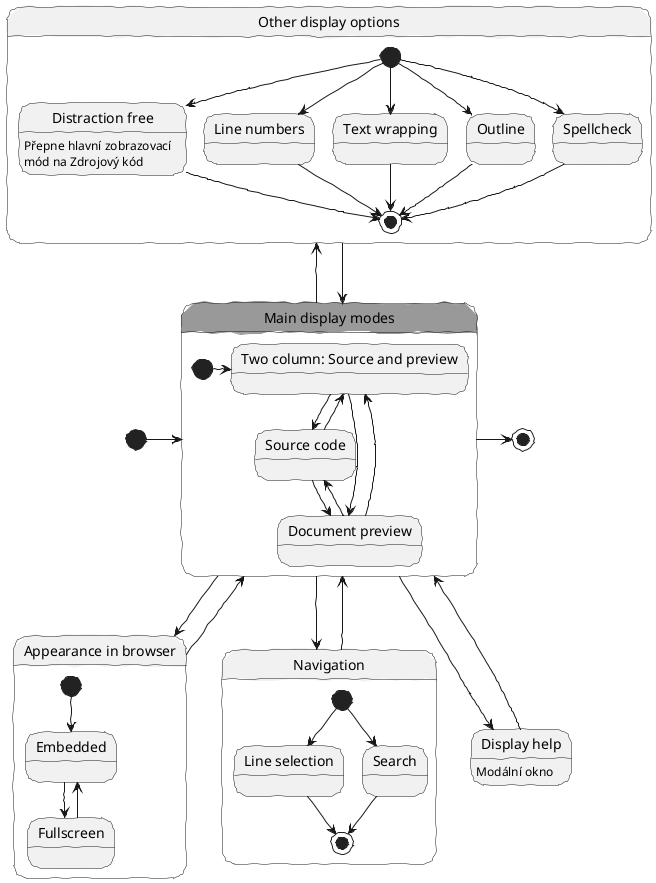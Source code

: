 @startuml
skinparam handwritten true
skinparam monochrome true
skinparam state {
  BackgroundColor<<Main>> #999
}
[*] -right-> views
views -right-> [*]

state "Main display modes" as views <<Main>> {
  state "Source code" as source
  state "Document preview" as preview
  state "Two column: Source and preview" as twocol
  [*] -right-> twocol
  source --> preview
  preview --> source
  source --> twocol
  twocol --> source
  twocol --> preview
  preview --> twocol
}

state "Appearance in browser" as embed {
  [*] --> embedded
  state "Embedded" as embedded
  state "Fullscreen" as fullscreen
  embedded --> fullscreen
  fullscreen --> embedded
}

state "Other display options" as options {
  state "Distraction free" as distractionFree
  distractionFree: Přepne hlavní zobrazovací\nmód na Zdrojový kód
  state "Line numbers" as ln
  state "Text wrapping" as wrap
  state "Outline" as outline
  state "Spellcheck" as spellcheck
  distractionFree --> [*]
  ln --> [*]
  wrap --> [*]
  outline --> [*]
  spellcheck --> [*]
  [*] --> distractionFree
  [*] --> ln
  [*] --> wrap
  [*] --> outline
  [*] --> spellcheck
}

state "Navigation" as nav {
  state "Line selection" as gotoline
  state "Search" as search
  gotoline --> [*]
  search --> [*]
  [*] --> gotoline
  [*] --> search
}

state "Display help" as help
help: Modální okno


views --> embed
embed --> views
views -up-> options
options --> views
views --> nav
nav --> views
views --> help
help --> views
@enduml